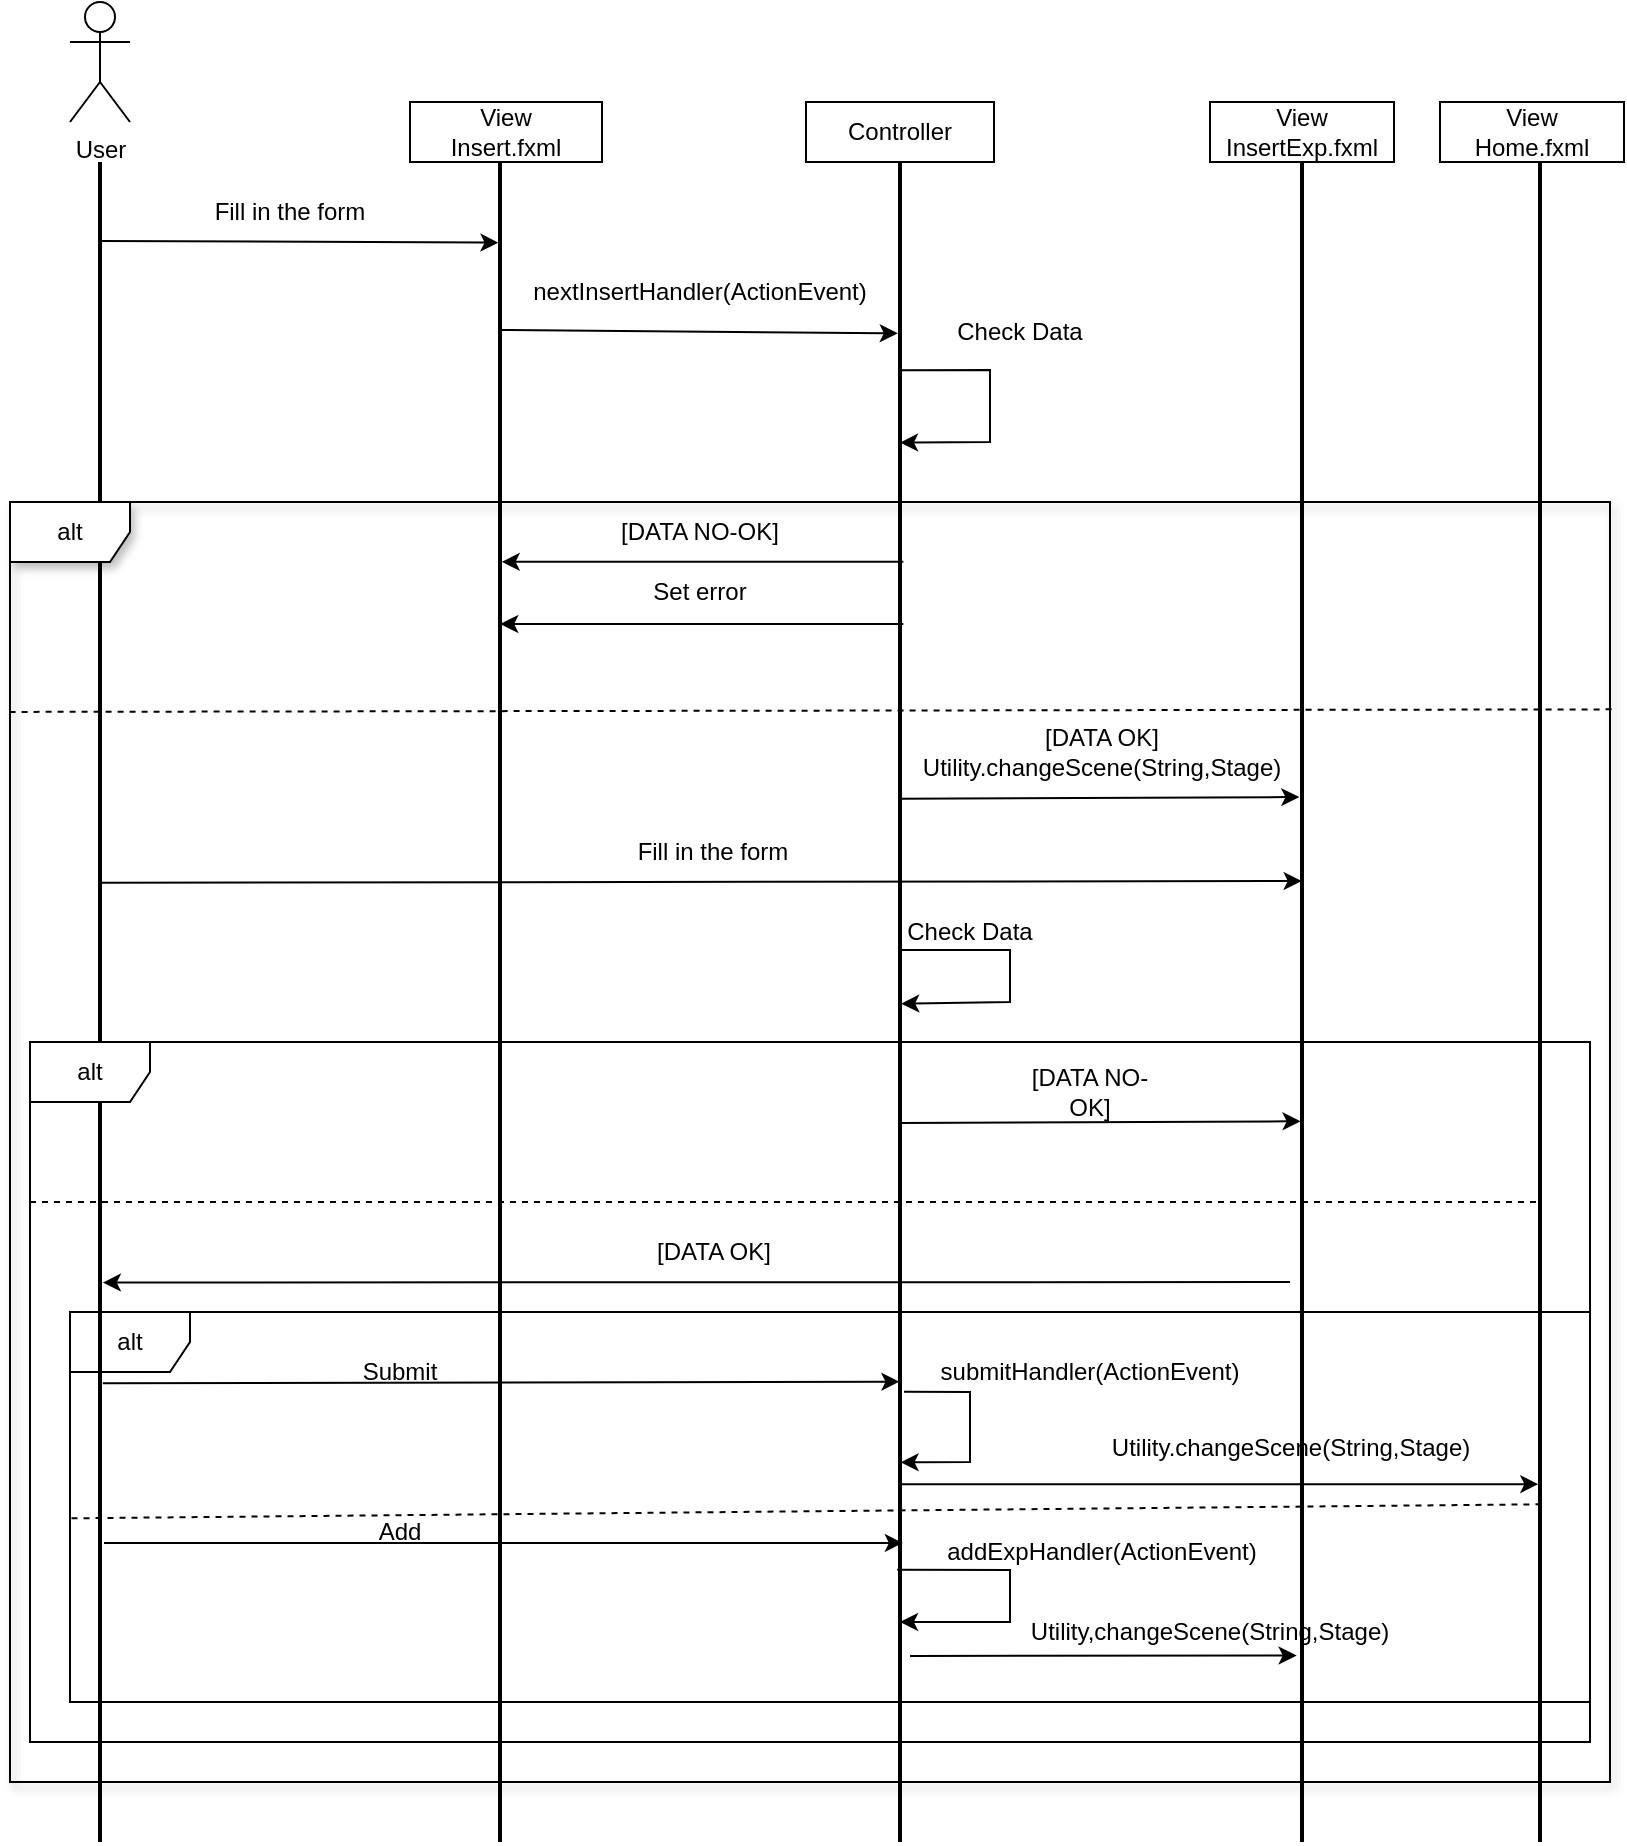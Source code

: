<mxfile version="20.2.0" type="device"><diagram id="S0W0L2yXeCWmzhgoO0xd" name="Pagina-1"><mxGraphModel dx="1422" dy="710" grid="1" gridSize="10" guides="1" tooltips="1" connect="1" arrows="1" fold="1" page="1" pageScale="1" pageWidth="827" pageHeight="1169" math="0" shadow="0"><root><mxCell id="0"/><mxCell id="1" parent="0"/><mxCell id="c-fsFbcyi1aVydg7SDeR-103" value="alt" style="shape=umlFrame;whiteSpace=wrap;html=1;" vertex="1" parent="1"><mxGeometry x="50" y="775" width="760" height="195" as="geometry"/></mxCell><mxCell id="c-fsFbcyi1aVydg7SDeR-46" value="" style="line;strokeWidth=2;direction=south;html=1;" vertex="1" parent="1"><mxGeometry x="60" y="200" width="10" height="840" as="geometry"/></mxCell><mxCell id="c-fsFbcyi1aVydg7SDeR-47" value="" style="line;strokeWidth=2;direction=south;html=1;" vertex="1" parent="1"><mxGeometry x="260" y="200" width="10" height="840" as="geometry"/></mxCell><mxCell id="c-fsFbcyi1aVydg7SDeR-48" value="View&lt;br&gt;Insert.fxml" style="rounded=0;whiteSpace=wrap;html=1;" vertex="1" parent="1"><mxGeometry x="220" y="170" width="96" height="30" as="geometry"/></mxCell><mxCell id="c-fsFbcyi1aVydg7SDeR-49" value="" style="line;strokeWidth=2;direction=south;html=1;" vertex="1" parent="1"><mxGeometry x="460" y="200" width="10" height="840" as="geometry"/></mxCell><mxCell id="c-fsFbcyi1aVydg7SDeR-50" value="Controller" style="rounded=0;whiteSpace=wrap;html=1;" vertex="1" parent="1"><mxGeometry x="418" y="170" width="94" height="30" as="geometry"/></mxCell><mxCell id="c-fsFbcyi1aVydg7SDeR-51" value="User" style="shape=umlActor;verticalLabelPosition=bottom;verticalAlign=top;html=1;outlineConnect=0;" vertex="1" parent="1"><mxGeometry x="50" y="120" width="30" height="60" as="geometry"/></mxCell><mxCell id="c-fsFbcyi1aVydg7SDeR-52" value="" style="endArrow=classic;html=1;rounded=0;exitX=0.047;exitY=0.497;exitDx=0;exitDy=0;exitPerimeter=0;entryX=0.048;entryY=0.577;entryDx=0;entryDy=0;entryPerimeter=0;" edge="1" parent="1" source="c-fsFbcyi1aVydg7SDeR-46" target="c-fsFbcyi1aVydg7SDeR-47"><mxGeometry width="50" height="50" relative="1" as="geometry"><mxPoint x="330" y="400" as="sourcePoint"/><mxPoint x="380" y="350" as="targetPoint"/><Array as="points"/></mxGeometry></mxCell><mxCell id="c-fsFbcyi1aVydg7SDeR-53" value="Fill in the form" style="text;html=1;strokeColor=none;fillColor=none;align=center;verticalAlign=middle;whiteSpace=wrap;rounded=0;" vertex="1" parent="1"><mxGeometry x="120" y="210" width="80" height="30" as="geometry"/></mxCell><mxCell id="c-fsFbcyi1aVydg7SDeR-54" value="" style="endArrow=classic;html=1;rounded=0;entryX=0.102;entryY=0.61;entryDx=0;entryDy=0;entryPerimeter=0;exitX=0.1;exitY=0.5;exitDx=0;exitDy=0;exitPerimeter=0;" edge="1" parent="1" source="c-fsFbcyi1aVydg7SDeR-47" target="c-fsFbcyi1aVydg7SDeR-49"><mxGeometry width="50" height="50" relative="1" as="geometry"><mxPoint x="265" y="294" as="sourcePoint"/><mxPoint x="465" y="291" as="targetPoint"/></mxGeometry></mxCell><mxCell id="c-fsFbcyi1aVydg7SDeR-55" value="nextInsertHandler(ActionEvent)" style="text;html=1;strokeColor=none;fillColor=none;align=center;verticalAlign=middle;whiteSpace=wrap;rounded=0;" vertex="1" parent="1"><mxGeometry x="285" y="250" width="160" height="30" as="geometry"/></mxCell><mxCell id="c-fsFbcyi1aVydg7SDeR-56" value="View&lt;br&gt;InsertExp.fxml" style="rounded=0;whiteSpace=wrap;html=1;" vertex="1" parent="1"><mxGeometry x="620" y="170" width="92" height="30" as="geometry"/></mxCell><mxCell id="c-fsFbcyi1aVydg7SDeR-57" value="" style="line;strokeWidth=2;direction=south;html=1;" vertex="1" parent="1"><mxGeometry x="661" y="200" width="10" height="840" as="geometry"/></mxCell><mxCell id="c-fsFbcyi1aVydg7SDeR-63" value="" style="endArrow=classic;html=1;rounded=0;startArrow=none;exitX=0.238;exitY=0.333;exitDx=0;exitDy=0;exitPerimeter=0;entryX=0.238;entryY=0.414;entryDx=0;entryDy=0;entryPerimeter=0;" edge="1" parent="1" target="c-fsFbcyi1aVydg7SDeR-47" source="c-fsFbcyi1aVydg7SDeR-49"><mxGeometry width="50" height="50" relative="1" as="geometry"><mxPoint x="460" y="482" as="sourcePoint"/><mxPoint x="270" y="440" as="targetPoint"/><Array as="points"/></mxGeometry></mxCell><mxCell id="c-fsFbcyi1aVydg7SDeR-64" value="[DATA NO-OK]" style="text;html=1;strokeColor=none;fillColor=none;align=center;verticalAlign=middle;whiteSpace=wrap;rounded=0;shadow=0;" vertex="1" parent="1"><mxGeometry x="270" y="370" width="190" height="30" as="geometry"/></mxCell><mxCell id="c-fsFbcyi1aVydg7SDeR-65" value="" style="endArrow=classic;html=1;rounded=0;exitX=0.379;exitY=0.598;exitDx=0;exitDy=0;exitPerimeter=0;entryX=0.378;entryY=0.633;entryDx=0;entryDy=0;entryPerimeter=0;" edge="1" parent="1" source="c-fsFbcyi1aVydg7SDeR-49" target="c-fsFbcyi1aVydg7SDeR-57"><mxGeometry width="50" height="50" relative="1" as="geometry"><mxPoint x="470" y="570" as="sourcePoint"/><mxPoint x="660" y="518" as="targetPoint"/><Array as="points"/></mxGeometry></mxCell><mxCell id="c-fsFbcyi1aVydg7SDeR-66" value="[DATA OK]&lt;br&gt;Utility.changeScene(String,Stage)" style="text;html=1;strokeColor=none;fillColor=none;align=center;verticalAlign=middle;whiteSpace=wrap;rounded=0;shadow=0;" vertex="1" parent="1"><mxGeometry x="520" y="480" width="92" height="30" as="geometry"/></mxCell><mxCell id="c-fsFbcyi1aVydg7SDeR-68" value="Set error" style="text;html=1;strokeColor=none;fillColor=none;align=center;verticalAlign=middle;whiteSpace=wrap;rounded=0;shadow=0;" vertex="1" parent="1"><mxGeometry x="335" y="400" width="60" height="30" as="geometry"/></mxCell><mxCell id="c-fsFbcyi1aVydg7SDeR-69" value="" style="endArrow=none;dashed=1;html=1;rounded=0;entryX=0;entryY=0.164;entryDx=0;entryDy=0;entryPerimeter=0;exitX=1.001;exitY=0.162;exitDx=0;exitDy=0;exitPerimeter=0;" edge="1" parent="1" source="c-fsFbcyi1aVydg7SDeR-70" target="c-fsFbcyi1aVydg7SDeR-70"><mxGeometry width="50" height="50" relative="1" as="geometry"><mxPoint x="700" y="520" as="sourcePoint"/><mxPoint x="380" y="450" as="targetPoint"/></mxGeometry></mxCell><mxCell id="c-fsFbcyi1aVydg7SDeR-73" value="" style="endArrow=classic;html=1;rounded=0;exitX=0.124;exitY=0.479;exitDx=0;exitDy=0;exitPerimeter=0;entryX=0.167;entryY=0.5;entryDx=0;entryDy=0;entryPerimeter=0;" edge="1" parent="1" source="c-fsFbcyi1aVydg7SDeR-49" target="c-fsFbcyi1aVydg7SDeR-49"><mxGeometry width="50" height="50" relative="1" as="geometry"><mxPoint x="468" y="320" as="sourcePoint"/><mxPoint x="468" y="360" as="targetPoint"/><Array as="points"><mxPoint x="510" y="304"/><mxPoint x="510" y="340"/></Array></mxGeometry></mxCell><mxCell id="c-fsFbcyi1aVydg7SDeR-74" value="Check Data" style="text;html=1;strokeColor=none;fillColor=none;align=center;verticalAlign=middle;whiteSpace=wrap;rounded=0;" vertex="1" parent="1"><mxGeometry x="490" y="270" width="70" height="30" as="geometry"/></mxCell><mxCell id="c-fsFbcyi1aVydg7SDeR-75" value="" style="endArrow=classic;html=1;rounded=0;exitX=0.275;exitY=0.333;exitDx=0;exitDy=0;exitPerimeter=0;entryX=0.275;entryY=0.488;entryDx=0;entryDy=0;entryPerimeter=0;" edge="1" parent="1" source="c-fsFbcyi1aVydg7SDeR-49" target="c-fsFbcyi1aVydg7SDeR-47"><mxGeometry width="50" height="50" relative="1" as="geometry"><mxPoint x="460" y="504" as="sourcePoint"/><mxPoint x="270" y="480" as="targetPoint"/></mxGeometry></mxCell><mxCell id="c-fsFbcyi1aVydg7SDeR-81" value="" style="endArrow=classic;html=1;rounded=0;entryX=0.428;entryY=0.517;entryDx=0;entryDy=0;entryPerimeter=0;exitX=0.429;exitY=0.451;exitDx=0;exitDy=0;exitPerimeter=0;" edge="1" parent="1" source="c-fsFbcyi1aVydg7SDeR-46" target="c-fsFbcyi1aVydg7SDeR-57"><mxGeometry width="50" height="50" relative="1" as="geometry"><mxPoint x="70" y="560" as="sourcePoint"/><mxPoint x="410" y="610" as="targetPoint"/></mxGeometry></mxCell><mxCell id="c-fsFbcyi1aVydg7SDeR-84" value="Fill in the form" style="text;html=1;strokeColor=none;fillColor=none;align=center;verticalAlign=middle;whiteSpace=wrap;rounded=0;" vertex="1" parent="1"><mxGeometry x="329" y="530" width="85" height="30" as="geometry"/></mxCell><mxCell id="c-fsFbcyi1aVydg7SDeR-86" value="Check Data" style="text;html=1;strokeColor=none;fillColor=none;align=center;verticalAlign=middle;whiteSpace=wrap;rounded=0;" vertex="1" parent="1"><mxGeometry x="460" y="569.5" width="80" height="30" as="geometry"/></mxCell><mxCell id="c-fsFbcyi1aVydg7SDeR-87" value="" style="endArrow=classic;html=1;rounded=0;exitX=0.469;exitY=0.417;exitDx=0;exitDy=0;exitPerimeter=0;entryX=0.501;entryY=0.439;entryDx=0;entryDy=0;entryPerimeter=0;" edge="1" parent="1" source="c-fsFbcyi1aVydg7SDeR-49" target="c-fsFbcyi1aVydg7SDeR-49"><mxGeometry width="50" height="50" relative="1" as="geometry"><mxPoint x="668" y="580" as="sourcePoint"/><mxPoint x="470" y="630" as="targetPoint"/><Array as="points"><mxPoint x="520" y="594"/><mxPoint x="520" y="620"/></Array></mxGeometry></mxCell><mxCell id="c-fsFbcyi1aVydg7SDeR-93" value="" style="endArrow=classic;html=1;rounded=0;exitX=0.572;exitY=0.586;exitDx=0;exitDy=0;exitPerimeter=0;entryX=0.571;entryY=0.571;entryDx=0;entryDy=0;entryPerimeter=0;" edge="1" parent="1" source="c-fsFbcyi1aVydg7SDeR-49" target="c-fsFbcyi1aVydg7SDeR-57"><mxGeometry width="50" height="50" relative="1" as="geometry"><mxPoint x="530" y="750" as="sourcePoint"/><mxPoint x="580" y="700" as="targetPoint"/></mxGeometry></mxCell><mxCell id="c-fsFbcyi1aVydg7SDeR-94" value="[DATA NO-OK]" style="text;html=1;strokeColor=none;fillColor=none;align=center;verticalAlign=middle;whiteSpace=wrap;rounded=0;" vertex="1" parent="1"><mxGeometry x="520" y="650" width="80" height="30" as="geometry"/></mxCell><mxCell id="c-fsFbcyi1aVydg7SDeR-96" value="" style="endArrow=none;dashed=1;html=1;rounded=0;entryX=0.619;entryY=0.548;entryDx=0;entryDy=0;entryPerimeter=0;" edge="1" parent="1" target="c-fsFbcyi1aVydg7SDeR-108"><mxGeometry width="50" height="50" relative="1" as="geometry"><mxPoint x="30" y="720" as="sourcePoint"/><mxPoint x="400" y="720" as="targetPoint"/></mxGeometry></mxCell><mxCell id="c-fsFbcyi1aVydg7SDeR-101" value="" style="endArrow=classic;html=1;rounded=0;entryX=0.667;entryY=0.357;entryDx=0;entryDy=0;entryPerimeter=0;" edge="1" parent="1" target="c-fsFbcyi1aVydg7SDeR-46"><mxGeometry width="50" height="50" relative="1" as="geometry"><mxPoint x="660" y="760" as="sourcePoint"/><mxPoint x="430" y="790" as="targetPoint"/></mxGeometry></mxCell><mxCell id="c-fsFbcyi1aVydg7SDeR-102" value="[DATA OK]" style="text;html=1;strokeColor=none;fillColor=none;align=center;verticalAlign=middle;whiteSpace=wrap;rounded=0;" vertex="1" parent="1"><mxGeometry x="341.5" y="730" width="60" height="30" as="geometry"/></mxCell><mxCell id="c-fsFbcyi1aVydg7SDeR-104" value="" style="endArrow=none;dashed=1;html=1;rounded=0;exitX=0.001;exitY=0.529;exitDx=0;exitDy=0;exitPerimeter=0;entryX=0.799;entryY=0.529;entryDx=0;entryDy=0;entryPerimeter=0;" edge="1" parent="1" source="c-fsFbcyi1aVydg7SDeR-103" target="c-fsFbcyi1aVydg7SDeR-108"><mxGeometry width="50" height="50" relative="1" as="geometry"><mxPoint x="70" y="880" as="sourcePoint"/><mxPoint x="800" y="880" as="targetPoint"/></mxGeometry></mxCell><mxCell id="c-fsFbcyi1aVydg7SDeR-106" value="" style="endArrow=classic;html=1;rounded=0;exitX=0.727;exitY=0.357;exitDx=0;exitDy=0;exitPerimeter=0;entryX=0.726;entryY=0.529;entryDx=0;entryDy=0;entryPerimeter=0;" edge="1" parent="1" source="c-fsFbcyi1aVydg7SDeR-46" target="c-fsFbcyi1aVydg7SDeR-49"><mxGeometry width="50" height="50" relative="1" as="geometry"><mxPoint x="190" y="830" as="sourcePoint"/><mxPoint x="350" y="810" as="targetPoint"/></mxGeometry></mxCell><mxCell id="c-fsFbcyi1aVydg7SDeR-107" value="Submit" style="text;html=1;strokeColor=none;fillColor=none;align=center;verticalAlign=middle;whiteSpace=wrap;rounded=0;" vertex="1" parent="1"><mxGeometry x="170" y="790" width="90" height="30" as="geometry"/></mxCell><mxCell id="c-fsFbcyi1aVydg7SDeR-108" value="" style="line;strokeWidth=2;direction=south;html=1;" vertex="1" parent="1"><mxGeometry x="780" y="200" width="10" height="840" as="geometry"/></mxCell><mxCell id="c-fsFbcyi1aVydg7SDeR-109" value="View&lt;br&gt;Home.fxml" style="rounded=0;whiteSpace=wrap;html=1;" vertex="1" parent="1"><mxGeometry x="735" y="170" width="92" height="30" as="geometry"/></mxCell><mxCell id="c-fsFbcyi1aVydg7SDeR-110" value="" style="endArrow=classic;html=1;rounded=0;exitX=0.787;exitY=0.471;exitDx=0;exitDy=0;exitPerimeter=0;entryX=0.787;entryY=0.586;entryDx=0;entryDy=0;entryPerimeter=0;" edge="1" parent="1" source="c-fsFbcyi1aVydg7SDeR-49" target="c-fsFbcyi1aVydg7SDeR-108"><mxGeometry width="50" height="50" relative="1" as="geometry"><mxPoint x="490" y="880" as="sourcePoint"/><mxPoint x="540" y="830" as="targetPoint"/></mxGeometry></mxCell><mxCell id="c-fsFbcyi1aVydg7SDeR-112" value="" style="endArrow=classic;html=1;rounded=0;exitX=0.822;exitY=0.3;exitDx=0;exitDy=0;exitPerimeter=0;entryX=0.822;entryY=0.357;entryDx=0;entryDy=0;entryPerimeter=0;" edge="1" parent="1" source="c-fsFbcyi1aVydg7SDeR-46" target="c-fsFbcyi1aVydg7SDeR-49"><mxGeometry width="50" height="50" relative="1" as="geometry"><mxPoint x="310" y="980" as="sourcePoint"/><mxPoint x="360" y="930" as="targetPoint"/><Array as="points"/></mxGeometry></mxCell><mxCell id="c-fsFbcyi1aVydg7SDeR-113" value="Add" style="text;html=1;strokeColor=none;fillColor=none;align=center;verticalAlign=middle;whiteSpace=wrap;rounded=0;" vertex="1" parent="1"><mxGeometry x="185" y="870" width="60" height="30" as="geometry"/></mxCell><mxCell id="c-fsFbcyi1aVydg7SDeR-114" value="" style="endArrow=classic;html=1;rounded=0;exitX=0.838;exitY=0.643;exitDx=0;exitDy=0;exitPerimeter=0;" edge="1" parent="1" source="c-fsFbcyi1aVydg7SDeR-49"><mxGeometry width="50" height="50" relative="1" as="geometry"><mxPoint x="470" y="910" as="sourcePoint"/><mxPoint x="465" y="930" as="targetPoint"/><Array as="points"><mxPoint x="520" y="904"/><mxPoint x="520" y="930"/></Array></mxGeometry></mxCell><mxCell id="c-fsFbcyi1aVydg7SDeR-115" value="addExpHandler(ActionEvent)" style="text;html=1;strokeColor=none;fillColor=none;align=center;verticalAlign=middle;whiteSpace=wrap;rounded=0;" vertex="1" parent="1"><mxGeometry x="536" y="880" width="60" height="30" as="geometry"/></mxCell><mxCell id="c-fsFbcyi1aVydg7SDeR-116" value="" style="endArrow=classic;html=1;rounded=0;exitX=0.732;exitY=0.3;exitDx=0;exitDy=0;exitPerimeter=0;entryX=0.774;entryY=0.471;entryDx=0;entryDy=0;entryPerimeter=0;" edge="1" parent="1" source="c-fsFbcyi1aVydg7SDeR-49" target="c-fsFbcyi1aVydg7SDeR-49"><mxGeometry width="50" height="50" relative="1" as="geometry"><mxPoint x="360" y="900" as="sourcePoint"/><mxPoint x="410" y="850" as="targetPoint"/><Array as="points"><mxPoint x="500" y="815"/><mxPoint x="500" y="850"/></Array></mxGeometry></mxCell><mxCell id="c-fsFbcyi1aVydg7SDeR-117" value="submitHandler(ActionEvent)" style="text;html=1;strokeColor=none;fillColor=none;align=center;verticalAlign=middle;whiteSpace=wrap;rounded=0;" vertex="1" parent="1"><mxGeometry x="530" y="790" width="60" height="30" as="geometry"/></mxCell><mxCell id="c-fsFbcyi1aVydg7SDeR-111" value="&lt;br&gt;Utility.changeScene(String,Stage)" style="text;html=1;strokeColor=none;fillColor=none;align=center;verticalAlign=middle;whiteSpace=wrap;rounded=0;shadow=0;" vertex="1" parent="1"><mxGeometry x="630" y="820" width="61" height="30" as="geometry"/></mxCell><mxCell id="c-fsFbcyi1aVydg7SDeR-118" value="" style="endArrow=classic;html=1;rounded=0;entryX=0.889;entryY=0.767;entryDx=0;entryDy=0;entryPerimeter=0;" edge="1" parent="1" target="c-fsFbcyi1aVydg7SDeR-57"><mxGeometry width="50" height="50" relative="1" as="geometry"><mxPoint x="470" y="947" as="sourcePoint"/><mxPoint x="630" y="910" as="targetPoint"/></mxGeometry></mxCell><mxCell id="c-fsFbcyi1aVydg7SDeR-119" value="Utility,changeScene(String,Stage)" style="text;html=1;strokeColor=none;fillColor=none;align=center;verticalAlign=middle;whiteSpace=wrap;rounded=0;" vertex="1" parent="1"><mxGeometry x="590" y="920" width="60" height="30" as="geometry"/></mxCell><mxCell id="c-fsFbcyi1aVydg7SDeR-89" value="alt" style="shape=umlFrame;whiteSpace=wrap;html=1;" vertex="1" parent="1"><mxGeometry x="30" y="640" width="780" height="350" as="geometry"/></mxCell><mxCell id="c-fsFbcyi1aVydg7SDeR-70" value="alt" style="shape=umlFrame;whiteSpace=wrap;html=1;shadow=1;" vertex="1" parent="1"><mxGeometry x="20" y="370" width="800" height="640" as="geometry"/></mxCell></root></mxGraphModel></diagram></mxfile>